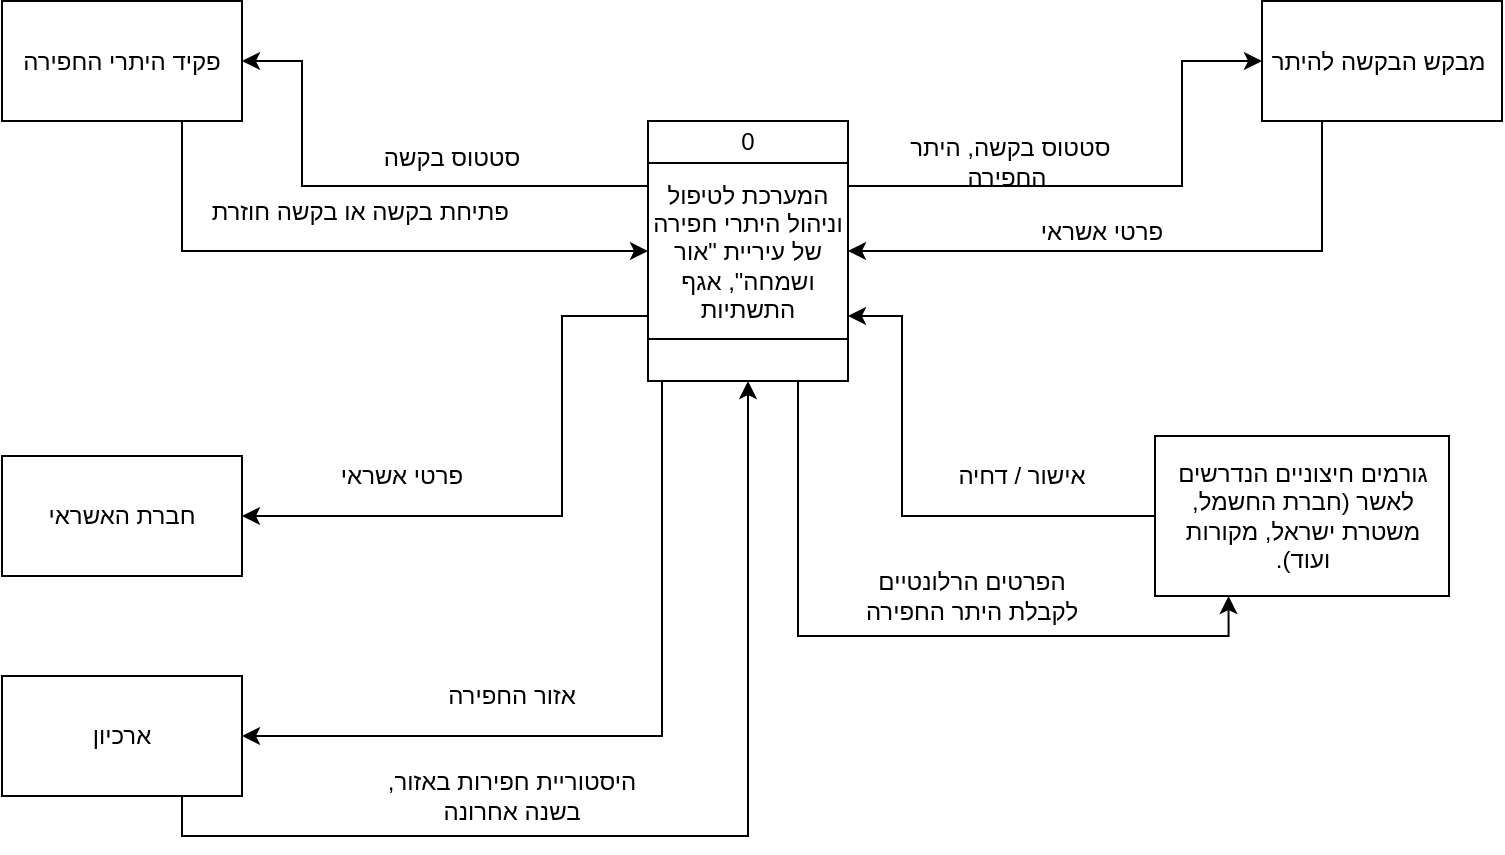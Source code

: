 <mxfile version="10.6.3" type="github"><diagram id="dBuGm6yXgV8rnnVojjsd" name="Page-1"><mxGraphModel dx="753" dy="659" grid="1" gridSize="10" guides="1" tooltips="1" connect="1" arrows="1" fold="1" page="1" pageScale="1" pageWidth="827" pageHeight="1169" math="0" shadow="0"><root><mxCell id="0"/><mxCell id="1" parent="0"/><mxCell id="ielXjNxjhGltkw0l0a-b-1" value="" style="group" vertex="1" connectable="0" parent="1"><mxGeometry x="373" y="472.5" width="100" height="130" as="geometry"/></mxCell><mxCell id="TmjeNA7KD5FG6ke1S1Q7-2" value="המערכת לטיפול וניהול היתרי חפירה של עיריית &quot;אור ושמחה&quot;,&amp;nbsp;אגף התשתיות" style="shape=process;whiteSpace=wrap;html=1;backgroundOutline=1;direction=south;size=0.159;" parent="ielXjNxjhGltkw0l0a-b-1" vertex="1"><mxGeometry width="100" height="130" as="geometry"/></mxCell><mxCell id="TmjeNA7KD5FG6ke1S1Q7-3" value="0" style="text;html=1;strokeColor=none;fillColor=none;align=center;verticalAlign=middle;whiteSpace=wrap;rounded=0;" parent="ielXjNxjhGltkw0l0a-b-1" vertex="1"><mxGeometry x="30" width="40" height="20" as="geometry"/></mxCell><mxCell id="ielXjNxjhGltkw0l0a-b-11" style="edgeStyle=orthogonalEdgeStyle;rounded=0;orthogonalLoop=1;jettySize=auto;html=1;exitX=0.75;exitY=1;exitDx=0;exitDy=0;entryX=0.5;entryY=1;entryDx=0;entryDy=0;" edge="1" parent="1" source="ielXjNxjhGltkw0l0a-b-5" target="TmjeNA7KD5FG6ke1S1Q7-2"><mxGeometry relative="1" as="geometry"><Array as="points"><mxPoint x="140" y="538"/></Array></mxGeometry></mxCell><mxCell id="ielXjNxjhGltkw0l0a-b-5" value="פקיד היתרי החפירה" style="rounded=0;whiteSpace=wrap;html=1;" vertex="1" parent="1"><mxGeometry x="50" y="412.5" width="120" height="60" as="geometry"/></mxCell><mxCell id="ielXjNxjhGltkw0l0a-b-12" style="edgeStyle=orthogonalEdgeStyle;rounded=0;orthogonalLoop=1;jettySize=auto;html=1;exitX=0.25;exitY=1;exitDx=0;exitDy=0;entryX=0.5;entryY=0;entryDx=0;entryDy=0;" edge="1" parent="1" source="ielXjNxjhGltkw0l0a-b-6" target="TmjeNA7KD5FG6ke1S1Q7-2"><mxGeometry relative="1" as="geometry"/></mxCell><mxCell id="ielXjNxjhGltkw0l0a-b-6" value="מבקש הבקשה להיתר&amp;nbsp;" style="rounded=0;whiteSpace=wrap;html=1;" vertex="1" parent="1"><mxGeometry x="680" y="412.5" width="120" height="60" as="geometry"/></mxCell><mxCell id="ielXjNxjhGltkw0l0a-b-15" style="edgeStyle=orthogonalEdgeStyle;rounded=0;orthogonalLoop=1;jettySize=auto;html=1;exitX=0;exitY=0.5;exitDx=0;exitDy=0;entryX=0.75;entryY=0;entryDx=0;entryDy=0;" edge="1" parent="1" source="ielXjNxjhGltkw0l0a-b-7" target="TmjeNA7KD5FG6ke1S1Q7-2"><mxGeometry relative="1" as="geometry"><Array as="points"><mxPoint x="500" y="670"/><mxPoint x="500" y="570"/></Array></mxGeometry></mxCell><mxCell id="ielXjNxjhGltkw0l0a-b-7" value="&lt;span lang=&quot;HE&quot; dir=&quot;RTL&quot;&gt;גורמים חיצוניים הנדרשים לאשר (חברת החשמל, משטרת ישראל, מקורות ועוד).&lt;/span&gt;" style="rounded=0;whiteSpace=wrap;html=1;" vertex="1" parent="1"><mxGeometry x="626.5" y="630" width="147" height="80" as="geometry"/></mxCell><mxCell id="ielXjNxjhGltkw0l0a-b-8" value="חברת האשראי" style="rounded=0;whiteSpace=wrap;html=1;" vertex="1" parent="1"><mxGeometry x="50" y="640" width="120" height="60" as="geometry"/></mxCell><mxCell id="ielXjNxjhGltkw0l0a-b-14" value="פרטי אשראי" style="text;html=1;strokeColor=none;fillColor=none;align=center;verticalAlign=middle;whiteSpace=wrap;rounded=0;" vertex="1" parent="1"><mxGeometry x="550" y="517.5" width="100" height="20" as="geometry"/></mxCell><mxCell id="ielXjNxjhGltkw0l0a-b-16" value="אישור / דחיה" style="text;html=1;strokeColor=none;fillColor=none;align=center;verticalAlign=middle;whiteSpace=wrap;rounded=0;" vertex="1" parent="1"><mxGeometry x="510" y="640" width="100" height="20" as="geometry"/></mxCell><mxCell id="ielXjNxjhGltkw0l0a-b-18" style="edgeStyle=orthogonalEdgeStyle;rounded=0;orthogonalLoop=1;jettySize=auto;html=1;exitX=0.75;exitY=1;exitDx=0;exitDy=0;entryX=1;entryY=0.5;entryDx=0;entryDy=0;" edge="1" parent="1" source="TmjeNA7KD5FG6ke1S1Q7-2" target="ielXjNxjhGltkw0l0a-b-8"><mxGeometry relative="1" as="geometry"><Array as="points"><mxPoint x="330" y="570"/><mxPoint x="330" y="670"/></Array></mxGeometry></mxCell><mxCell id="ielXjNxjhGltkw0l0a-b-19" value="פרטי אשראי" style="text;html=1;strokeColor=none;fillColor=none;align=center;verticalAlign=middle;whiteSpace=wrap;rounded=0;" vertex="1" parent="1"><mxGeometry x="200" y="640" width="100" height="20" as="geometry"/></mxCell><mxCell id="ielXjNxjhGltkw0l0a-b-20" value="&amp;nbsp;פתיחת בקשה או בקשה חוזרת" style="text;html=1;strokeColor=none;fillColor=none;align=center;verticalAlign=middle;whiteSpace=wrap;rounded=0;" vertex="1" parent="1"><mxGeometry x="150" y="508" width="155" height="20" as="geometry"/></mxCell><mxCell id="ielXjNxjhGltkw0l0a-b-21" style="edgeStyle=orthogonalEdgeStyle;rounded=0;orthogonalLoop=1;jettySize=auto;html=1;exitX=1;exitY=0.25;exitDx=0;exitDy=0;entryX=0.25;entryY=1;entryDx=0;entryDy=0;" edge="1" parent="1" source="TmjeNA7KD5FG6ke1S1Q7-2" target="ielXjNxjhGltkw0l0a-b-7"><mxGeometry relative="1" as="geometry"/></mxCell><mxCell id="ielXjNxjhGltkw0l0a-b-22" value="הפרטים הרלונטיים לקבלת היתר החפירה" style="text;html=1;strokeColor=none;fillColor=none;align=center;verticalAlign=middle;whiteSpace=wrap;rounded=0;" vertex="1" parent="1"><mxGeometry x="470" y="700" width="130" height="20" as="geometry"/></mxCell><mxCell id="ielXjNxjhGltkw0l0a-b-26" style="edgeStyle=orthogonalEdgeStyle;rounded=0;orthogonalLoop=1;jettySize=auto;html=1;exitX=0.75;exitY=1;exitDx=0;exitDy=0;entryX=1;entryY=0.5;entryDx=0;entryDy=0;" edge="1" parent="1" source="ielXjNxjhGltkw0l0a-b-23" target="TmjeNA7KD5FG6ke1S1Q7-2"><mxGeometry relative="1" as="geometry"/></mxCell><mxCell id="ielXjNxjhGltkw0l0a-b-23" value="ארכיון" style="rounded=0;whiteSpace=wrap;html=1;" vertex="1" parent="1"><mxGeometry x="50" y="750" width="120" height="60" as="geometry"/></mxCell><mxCell id="ielXjNxjhGltkw0l0a-b-24" style="edgeStyle=orthogonalEdgeStyle;rounded=0;orthogonalLoop=1;jettySize=auto;html=1;exitX=1;exitY=0.75;exitDx=0;exitDy=0;entryX=1;entryY=0.5;entryDx=0;entryDy=0;" edge="1" parent="1" source="TmjeNA7KD5FG6ke1S1Q7-2" target="ielXjNxjhGltkw0l0a-b-23"><mxGeometry relative="1" as="geometry"><Array as="points"><mxPoint x="380" y="602"/><mxPoint x="380" y="780"/></Array></mxGeometry></mxCell><mxCell id="ielXjNxjhGltkw0l0a-b-25" value="אזור החפירה" style="text;html=1;strokeColor=none;fillColor=none;align=center;verticalAlign=middle;whiteSpace=wrap;rounded=0;" vertex="1" parent="1"><mxGeometry x="240" y="750" width="130" height="20" as="geometry"/></mxCell><mxCell id="ielXjNxjhGltkw0l0a-b-27" value=",היסטוריית חפירות באזור בשנה אחרונה" style="text;html=1;strokeColor=none;fillColor=none;align=center;verticalAlign=middle;whiteSpace=wrap;rounded=0;" vertex="1" parent="1"><mxGeometry x="240" y="800" width="130" height="20" as="geometry"/></mxCell><mxCell id="ielXjNxjhGltkw0l0a-b-28" style="edgeStyle=orthogonalEdgeStyle;rounded=0;orthogonalLoop=1;jettySize=auto;html=1;exitX=0.25;exitY=0;exitDx=0;exitDy=0;entryX=0;entryY=0.5;entryDx=0;entryDy=0;" edge="1" parent="1" source="TmjeNA7KD5FG6ke1S1Q7-2" target="ielXjNxjhGltkw0l0a-b-6"><mxGeometry relative="1" as="geometry"><Array as="points"><mxPoint x="640" y="505"/><mxPoint x="640" y="442"/></Array></mxGeometry></mxCell><mxCell id="ielXjNxjhGltkw0l0a-b-29" value="&amp;nbsp;סטטוס בקשה, היתר החפירה" style="text;html=1;strokeColor=none;fillColor=none;align=center;verticalAlign=middle;whiteSpace=wrap;rounded=0;" vertex="1" parent="1"><mxGeometry x="480" y="481" width="145" height="23" as="geometry"/></mxCell><mxCell id="ielXjNxjhGltkw0l0a-b-31" style="edgeStyle=orthogonalEdgeStyle;rounded=0;orthogonalLoop=1;jettySize=auto;html=1;exitX=0.25;exitY=1;exitDx=0;exitDy=0;entryX=1;entryY=0.5;entryDx=0;entryDy=0;" edge="1" parent="1" source="TmjeNA7KD5FG6ke1S1Q7-2" target="ielXjNxjhGltkw0l0a-b-5"><mxGeometry relative="1" as="geometry"><Array as="points"><mxPoint x="200" y="505"/><mxPoint x="200" y="442"/></Array></mxGeometry></mxCell><mxCell id="ielXjNxjhGltkw0l0a-b-34" value="סטטוס בקשה" style="text;html=1;strokeColor=none;fillColor=none;align=center;verticalAlign=middle;whiteSpace=wrap;rounded=0;" vertex="1" parent="1"><mxGeometry x="210" y="481" width="130" height="20" as="geometry"/></mxCell></root></mxGraphModel></diagram></mxfile>